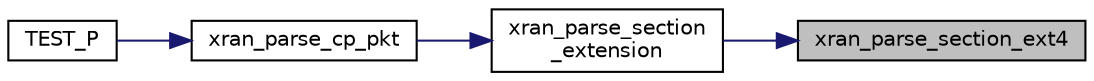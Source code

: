 digraph "xran_parse_section_ext4"
{
 // LATEX_PDF_SIZE
  edge [fontname="Helvetica",fontsize="10",labelfontname="Helvetica",labelfontsize="10"];
  node [fontname="Helvetica",fontsize="10",shape=record];
  rankdir="RL";
  Node1 [label="xran_parse_section_ext4",height=0.2,width=0.4,color="black", fillcolor="grey75", style="filled", fontcolor="black",tooltip=" "];
  Node1 -> Node2 [dir="back",color="midnightblue",fontsize="10",style="solid",fontname="Helvetica"];
  Node2 [label="xran_parse_section\l_extension",height=0.2,width=0.4,color="black", fillcolor="white", style="filled",URL="$xran__cp__api_8c.html#a9d4ed2d1226eb004597b69dfd86c7c93",tooltip=" "];
  Node2 -> Node3 [dir="back",color="midnightblue",fontsize="10",style="solid",fontname="Helvetica"];
  Node3 [label="xran_parse_cp_pkt",height=0.2,width=0.4,color="black", fillcolor="white", style="filled",URL="$xran__cp__api_8c.html#a38c83cd67a7265920f3bd0b36510f713",tooltip="Parse a C-Plane packet (for RU emulation) Transport layer fragmentation is not supported."];
  Node3 -> Node4 [dir="back",color="midnightblue",fontsize="10",style="solid",fontname="Helvetica"];
  Node4 [label="TEST_P",height=0.2,width=0.4,color="black", fillcolor="white", style="filled",URL="$c__plane__tests_8cc.html#a11a0b914a08e5375cae792dc6db08c7a",tooltip=" "];
}
